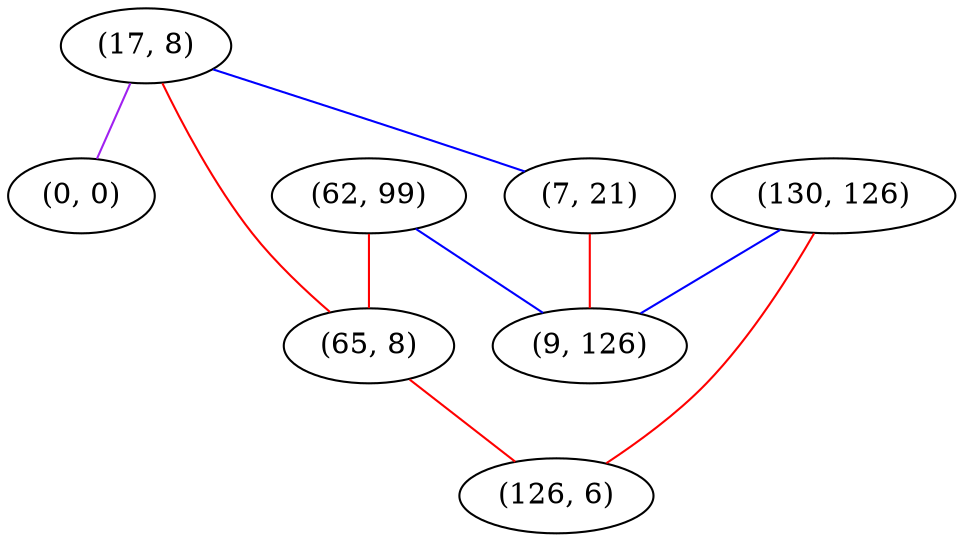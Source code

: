 graph "" {
"(17, 8)";
"(7, 21)";
"(62, 99)";
"(130, 126)";
"(65, 8)";
"(0, 0)";
"(9, 126)";
"(126, 6)";
"(17, 8)" -- "(65, 8)"  [color=red, key=0, weight=1];
"(17, 8)" -- "(0, 0)"  [color=purple, key=0, weight=4];
"(17, 8)" -- "(7, 21)"  [color=blue, key=0, weight=3];
"(7, 21)" -- "(9, 126)"  [color=red, key=0, weight=1];
"(62, 99)" -- "(65, 8)"  [color=red, key=0, weight=1];
"(62, 99)" -- "(9, 126)"  [color=blue, key=0, weight=3];
"(130, 126)" -- "(9, 126)"  [color=blue, key=0, weight=3];
"(130, 126)" -- "(126, 6)"  [color=red, key=0, weight=1];
"(65, 8)" -- "(126, 6)"  [color=red, key=0, weight=1];
}
